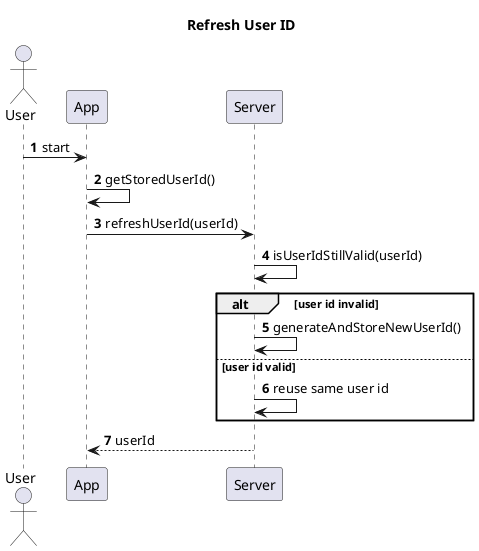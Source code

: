 @startuml
autonumber 1
title Refresh User ID
actor User

User->App: start
App->App: getStoredUserId()
App->Server: refreshUserId(userId)
Server->Server: isUserIdStillValid(userId)

alt user id invalid
  Server->Server: generateAndStoreNewUserId()
else user id valid
  Server->Server: reuse same user id
end

App<--Server: userId

@enduml
